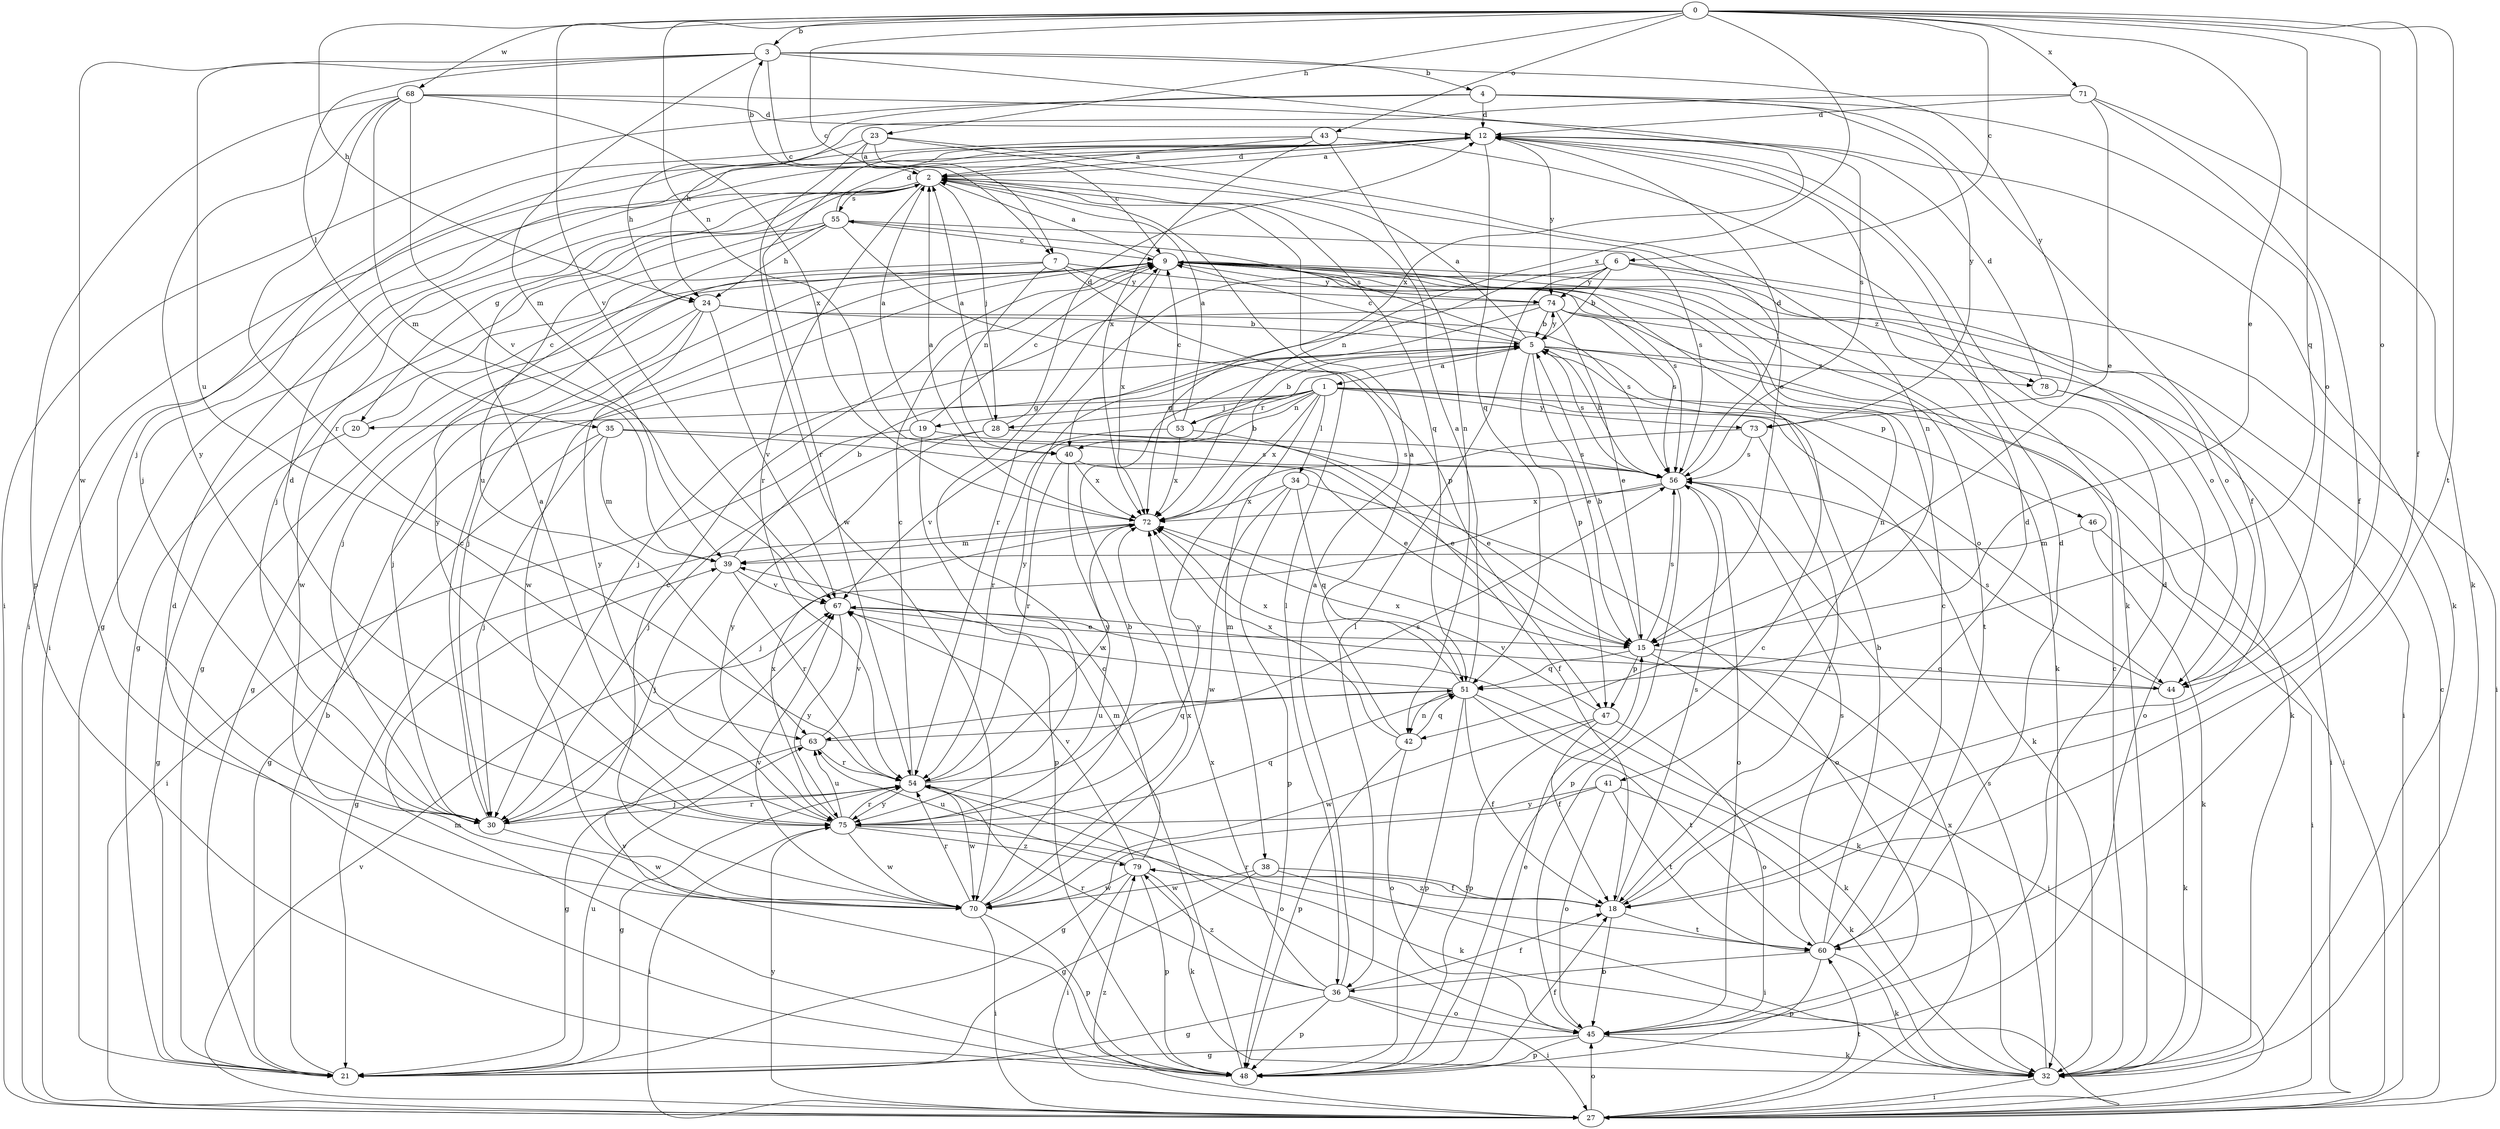 strict digraph  {
0;
1;
2;
3;
4;
5;
6;
7;
9;
12;
15;
18;
19;
20;
21;
23;
24;
27;
28;
30;
32;
34;
35;
36;
38;
39;
40;
41;
42;
43;
44;
45;
46;
47;
48;
51;
53;
54;
55;
56;
60;
63;
67;
68;
70;
71;
72;
73;
74;
75;
78;
79;
0 -> 3  [label=b];
0 -> 6  [label=c];
0 -> 7  [label=c];
0 -> 15  [label=e];
0 -> 18  [label=f];
0 -> 23  [label=h];
0 -> 24  [label=h];
0 -> 40  [label=n];
0 -> 43  [label=o];
0 -> 44  [label=o];
0 -> 51  [label=q];
0 -> 60  [label=t];
0 -> 67  [label=v];
0 -> 68  [label=w];
0 -> 71  [label=x];
0 -> 72  [label=x];
1 -> 19  [label=g];
1 -> 20  [label=g];
1 -> 27  [label=i];
1 -> 28  [label=j];
1 -> 32  [label=k];
1 -> 34  [label=l];
1 -> 38  [label=m];
1 -> 40  [label=n];
1 -> 44  [label=o];
1 -> 53  [label=r];
1 -> 54  [label=r];
1 -> 72  [label=x];
1 -> 73  [label=y];
2 -> 3  [label=b];
2 -> 12  [label=d];
2 -> 20  [label=g];
2 -> 21  [label=g];
2 -> 27  [label=i];
2 -> 28  [label=j];
2 -> 30  [label=j];
2 -> 51  [label=q];
2 -> 54  [label=r];
2 -> 55  [label=s];
3 -> 4  [label=b];
3 -> 7  [label=c];
3 -> 35  [label=l];
3 -> 39  [label=m];
3 -> 63  [label=u];
3 -> 70  [label=w];
3 -> 72  [label=x];
3 -> 73  [label=y];
4 -> 12  [label=d];
4 -> 18  [label=f];
4 -> 27  [label=i];
4 -> 30  [label=j];
4 -> 44  [label=o];
4 -> 73  [label=y];
5 -> 1  [label=a];
5 -> 2  [label=a];
5 -> 9  [label=c];
5 -> 15  [label=e];
5 -> 32  [label=k];
5 -> 46  [label=p];
5 -> 47  [label=p];
5 -> 55  [label=s];
5 -> 56  [label=s];
5 -> 74  [label=y];
5 -> 78  [label=z];
6 -> 5  [label=b];
6 -> 27  [label=i];
6 -> 36  [label=l];
6 -> 40  [label=n];
6 -> 44  [label=o];
6 -> 54  [label=r];
6 -> 74  [label=y];
7 -> 30  [label=j];
7 -> 40  [label=n];
7 -> 47  [label=p];
7 -> 70  [label=w];
7 -> 74  [label=y];
7 -> 78  [label=z];
9 -> 2  [label=a];
9 -> 21  [label=g];
9 -> 30  [label=j];
9 -> 32  [label=k];
9 -> 41  [label=n];
9 -> 44  [label=o];
9 -> 56  [label=s];
9 -> 70  [label=w];
9 -> 72  [label=x];
9 -> 74  [label=y];
12 -> 2  [label=a];
12 -> 27  [label=i];
12 -> 32  [label=k];
12 -> 51  [label=q];
12 -> 54  [label=r];
12 -> 74  [label=y];
15 -> 5  [label=b];
15 -> 27  [label=i];
15 -> 44  [label=o];
15 -> 47  [label=p];
15 -> 51  [label=q];
15 -> 56  [label=s];
18 -> 12  [label=d];
18 -> 45  [label=o];
18 -> 56  [label=s];
18 -> 60  [label=t];
18 -> 79  [label=z];
19 -> 2  [label=a];
19 -> 9  [label=c];
19 -> 27  [label=i];
19 -> 48  [label=p];
19 -> 56  [label=s];
20 -> 9  [label=c];
20 -> 21  [label=g];
21 -> 5  [label=b];
21 -> 63  [label=u];
23 -> 2  [label=a];
23 -> 9  [label=c];
23 -> 15  [label=e];
23 -> 24  [label=h];
23 -> 42  [label=n];
23 -> 70  [label=w];
24 -> 5  [label=b];
24 -> 21  [label=g];
24 -> 30  [label=j];
24 -> 56  [label=s];
24 -> 67  [label=v];
24 -> 75  [label=y];
27 -> 9  [label=c];
27 -> 45  [label=o];
27 -> 60  [label=t];
27 -> 67  [label=v];
27 -> 72  [label=x];
27 -> 75  [label=y];
27 -> 79  [label=z];
28 -> 2  [label=a];
28 -> 12  [label=d];
28 -> 15  [label=e];
28 -> 30  [label=j];
28 -> 56  [label=s];
28 -> 75  [label=y];
30 -> 9  [label=c];
30 -> 54  [label=r];
30 -> 70  [label=w];
32 -> 9  [label=c];
32 -> 27  [label=i];
32 -> 56  [label=s];
34 -> 45  [label=o];
34 -> 48  [label=p];
34 -> 51  [label=q];
34 -> 70  [label=w];
34 -> 72  [label=x];
35 -> 15  [label=e];
35 -> 21  [label=g];
35 -> 30  [label=j];
35 -> 39  [label=m];
35 -> 56  [label=s];
36 -> 2  [label=a];
36 -> 18  [label=f];
36 -> 21  [label=g];
36 -> 27  [label=i];
36 -> 45  [label=o];
36 -> 48  [label=p];
36 -> 54  [label=r];
36 -> 72  [label=x];
36 -> 79  [label=z];
38 -> 18  [label=f];
38 -> 21  [label=g];
38 -> 27  [label=i];
38 -> 70  [label=w];
39 -> 5  [label=b];
39 -> 30  [label=j];
39 -> 54  [label=r];
39 -> 67  [label=v];
40 -> 15  [label=e];
40 -> 54  [label=r];
40 -> 72  [label=x];
40 -> 75  [label=y];
41 -> 21  [label=g];
41 -> 32  [label=k];
41 -> 45  [label=o];
41 -> 60  [label=t];
41 -> 75  [label=y];
42 -> 2  [label=a];
42 -> 45  [label=o];
42 -> 48  [label=p];
42 -> 51  [label=q];
42 -> 72  [label=x];
43 -> 2  [label=a];
43 -> 30  [label=j];
43 -> 32  [label=k];
43 -> 42  [label=n];
43 -> 72  [label=x];
44 -> 32  [label=k];
44 -> 56  [label=s];
44 -> 67  [label=v];
45 -> 9  [label=c];
45 -> 12  [label=d];
45 -> 21  [label=g];
45 -> 32  [label=k];
45 -> 48  [label=p];
46 -> 27  [label=i];
46 -> 32  [label=k];
46 -> 39  [label=m];
47 -> 18  [label=f];
47 -> 45  [label=o];
47 -> 48  [label=p];
47 -> 70  [label=w];
47 -> 72  [label=x];
48 -> 9  [label=c];
48 -> 12  [label=d];
48 -> 15  [label=e];
48 -> 18  [label=f];
48 -> 39  [label=m];
48 -> 67  [label=v];
51 -> 2  [label=a];
51 -> 18  [label=f];
51 -> 32  [label=k];
51 -> 42  [label=n];
51 -> 48  [label=p];
51 -> 60  [label=t];
51 -> 63  [label=u];
51 -> 67  [label=v];
51 -> 72  [label=x];
53 -> 2  [label=a];
53 -> 5  [label=b];
53 -> 9  [label=c];
53 -> 18  [label=f];
53 -> 67  [label=v];
53 -> 72  [label=x];
54 -> 9  [label=c];
54 -> 21  [label=g];
54 -> 30  [label=j];
54 -> 45  [label=o];
54 -> 56  [label=s];
54 -> 70  [label=w];
54 -> 72  [label=x];
54 -> 75  [label=y];
55 -> 9  [label=c];
55 -> 12  [label=d];
55 -> 21  [label=g];
55 -> 24  [label=h];
55 -> 36  [label=l];
55 -> 56  [label=s];
55 -> 63  [label=u];
55 -> 75  [label=y];
56 -> 5  [label=b];
56 -> 12  [label=d];
56 -> 30  [label=j];
56 -> 45  [label=o];
56 -> 48  [label=p];
56 -> 72  [label=x];
60 -> 5  [label=b];
60 -> 9  [label=c];
60 -> 12  [label=d];
60 -> 32  [label=k];
60 -> 36  [label=l];
60 -> 48  [label=p];
60 -> 54  [label=r];
60 -> 56  [label=s];
63 -> 21  [label=g];
63 -> 51  [label=q];
63 -> 54  [label=r];
63 -> 67  [label=v];
67 -> 15  [label=e];
67 -> 32  [label=k];
67 -> 75  [label=y];
68 -> 12  [label=d];
68 -> 39  [label=m];
68 -> 48  [label=p];
68 -> 54  [label=r];
68 -> 56  [label=s];
68 -> 67  [label=v];
68 -> 72  [label=x];
68 -> 75  [label=y];
70 -> 5  [label=b];
70 -> 9  [label=c];
70 -> 27  [label=i];
70 -> 48  [label=p];
70 -> 54  [label=r];
70 -> 67  [label=v];
70 -> 72  [label=x];
71 -> 12  [label=d];
71 -> 15  [label=e];
71 -> 18  [label=f];
71 -> 24  [label=h];
71 -> 32  [label=k];
72 -> 2  [label=a];
72 -> 5  [label=b];
72 -> 21  [label=g];
72 -> 39  [label=m];
73 -> 18  [label=f];
73 -> 56  [label=s];
73 -> 75  [label=y];
74 -> 5  [label=b];
74 -> 15  [label=e];
74 -> 27  [label=i];
74 -> 30  [label=j];
74 -> 56  [label=s];
74 -> 60  [label=t];
74 -> 75  [label=y];
75 -> 2  [label=a];
75 -> 12  [label=d];
75 -> 27  [label=i];
75 -> 32  [label=k];
75 -> 51  [label=q];
75 -> 54  [label=r];
75 -> 63  [label=u];
75 -> 70  [label=w];
75 -> 72  [label=x];
75 -> 79  [label=z];
78 -> 12  [label=d];
78 -> 27  [label=i];
78 -> 45  [label=o];
79 -> 18  [label=f];
79 -> 27  [label=i];
79 -> 32  [label=k];
79 -> 39  [label=m];
79 -> 48  [label=p];
79 -> 63  [label=u];
79 -> 67  [label=v];
79 -> 70  [label=w];
}
